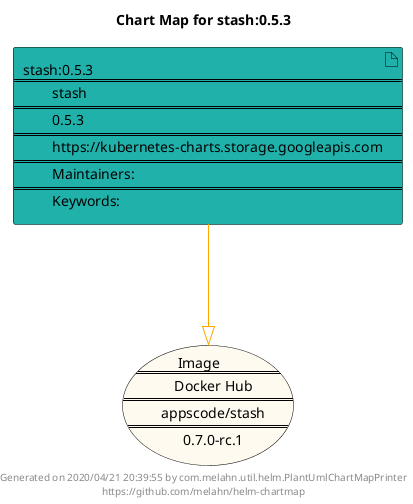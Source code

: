 @startuml
skinparam linetype ortho
skinparam backgroundColor white
skinparam usecaseBorderColor black
skinparam usecaseArrowColor LightSlateGray
skinparam artifactBorderColor black
skinparam artifactArrowColor LightSlateGray

title Chart Map for stash:0.5.3

'There is one referenced Helm Chart
artifact "stash:0.5.3\n====\n\tstash\n====\n\t0.5.3\n====\n\thttps://kubernetes-charts.storage.googleapis.com\n====\n\tMaintainers: \n====\n\tKeywords: " as stash_0_5_3 #LightSeaGreen

'There is one referenced Docker Image
usecase "Image\n====\n\tDocker Hub\n====\n\tappscode/stash\n====\n\t0.7.0-rc.1" as appscode_stash_0_7_0_rc_1 #FloralWhite

'Chart Dependencies
stash_0_5_3--[#orange]-|>appscode_stash_0_7_0_rc_1

center footer Generated on 2020/04/21 20:39:55 by com.melahn.util.helm.PlantUmlChartMapPrinter\nhttps://github.com/melahn/helm-chartmap
@enduml
